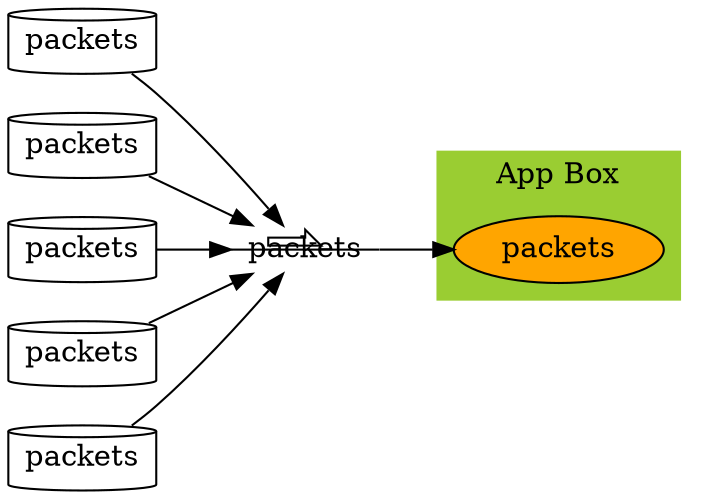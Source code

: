 digraph{
    rankdir=LR
    node[label="packets", shape=cylinder, style=filled, fillcolor=white, width=0.2, height=0.2]
    p1[label="packets"]
    p2[label="packets"]
    p3[label="packets"]
    p4[label="packets"]
    p5[label="packets"]
    network[shape="primersite"]
    subgraph cluster_app{ label="App Box" color=yellowgreen style=filled
        app[shape=ellipse, fillcolor=orange, style=filled]
    }
    
{p1,p2,p3,p4,p5} -> network -> app
}